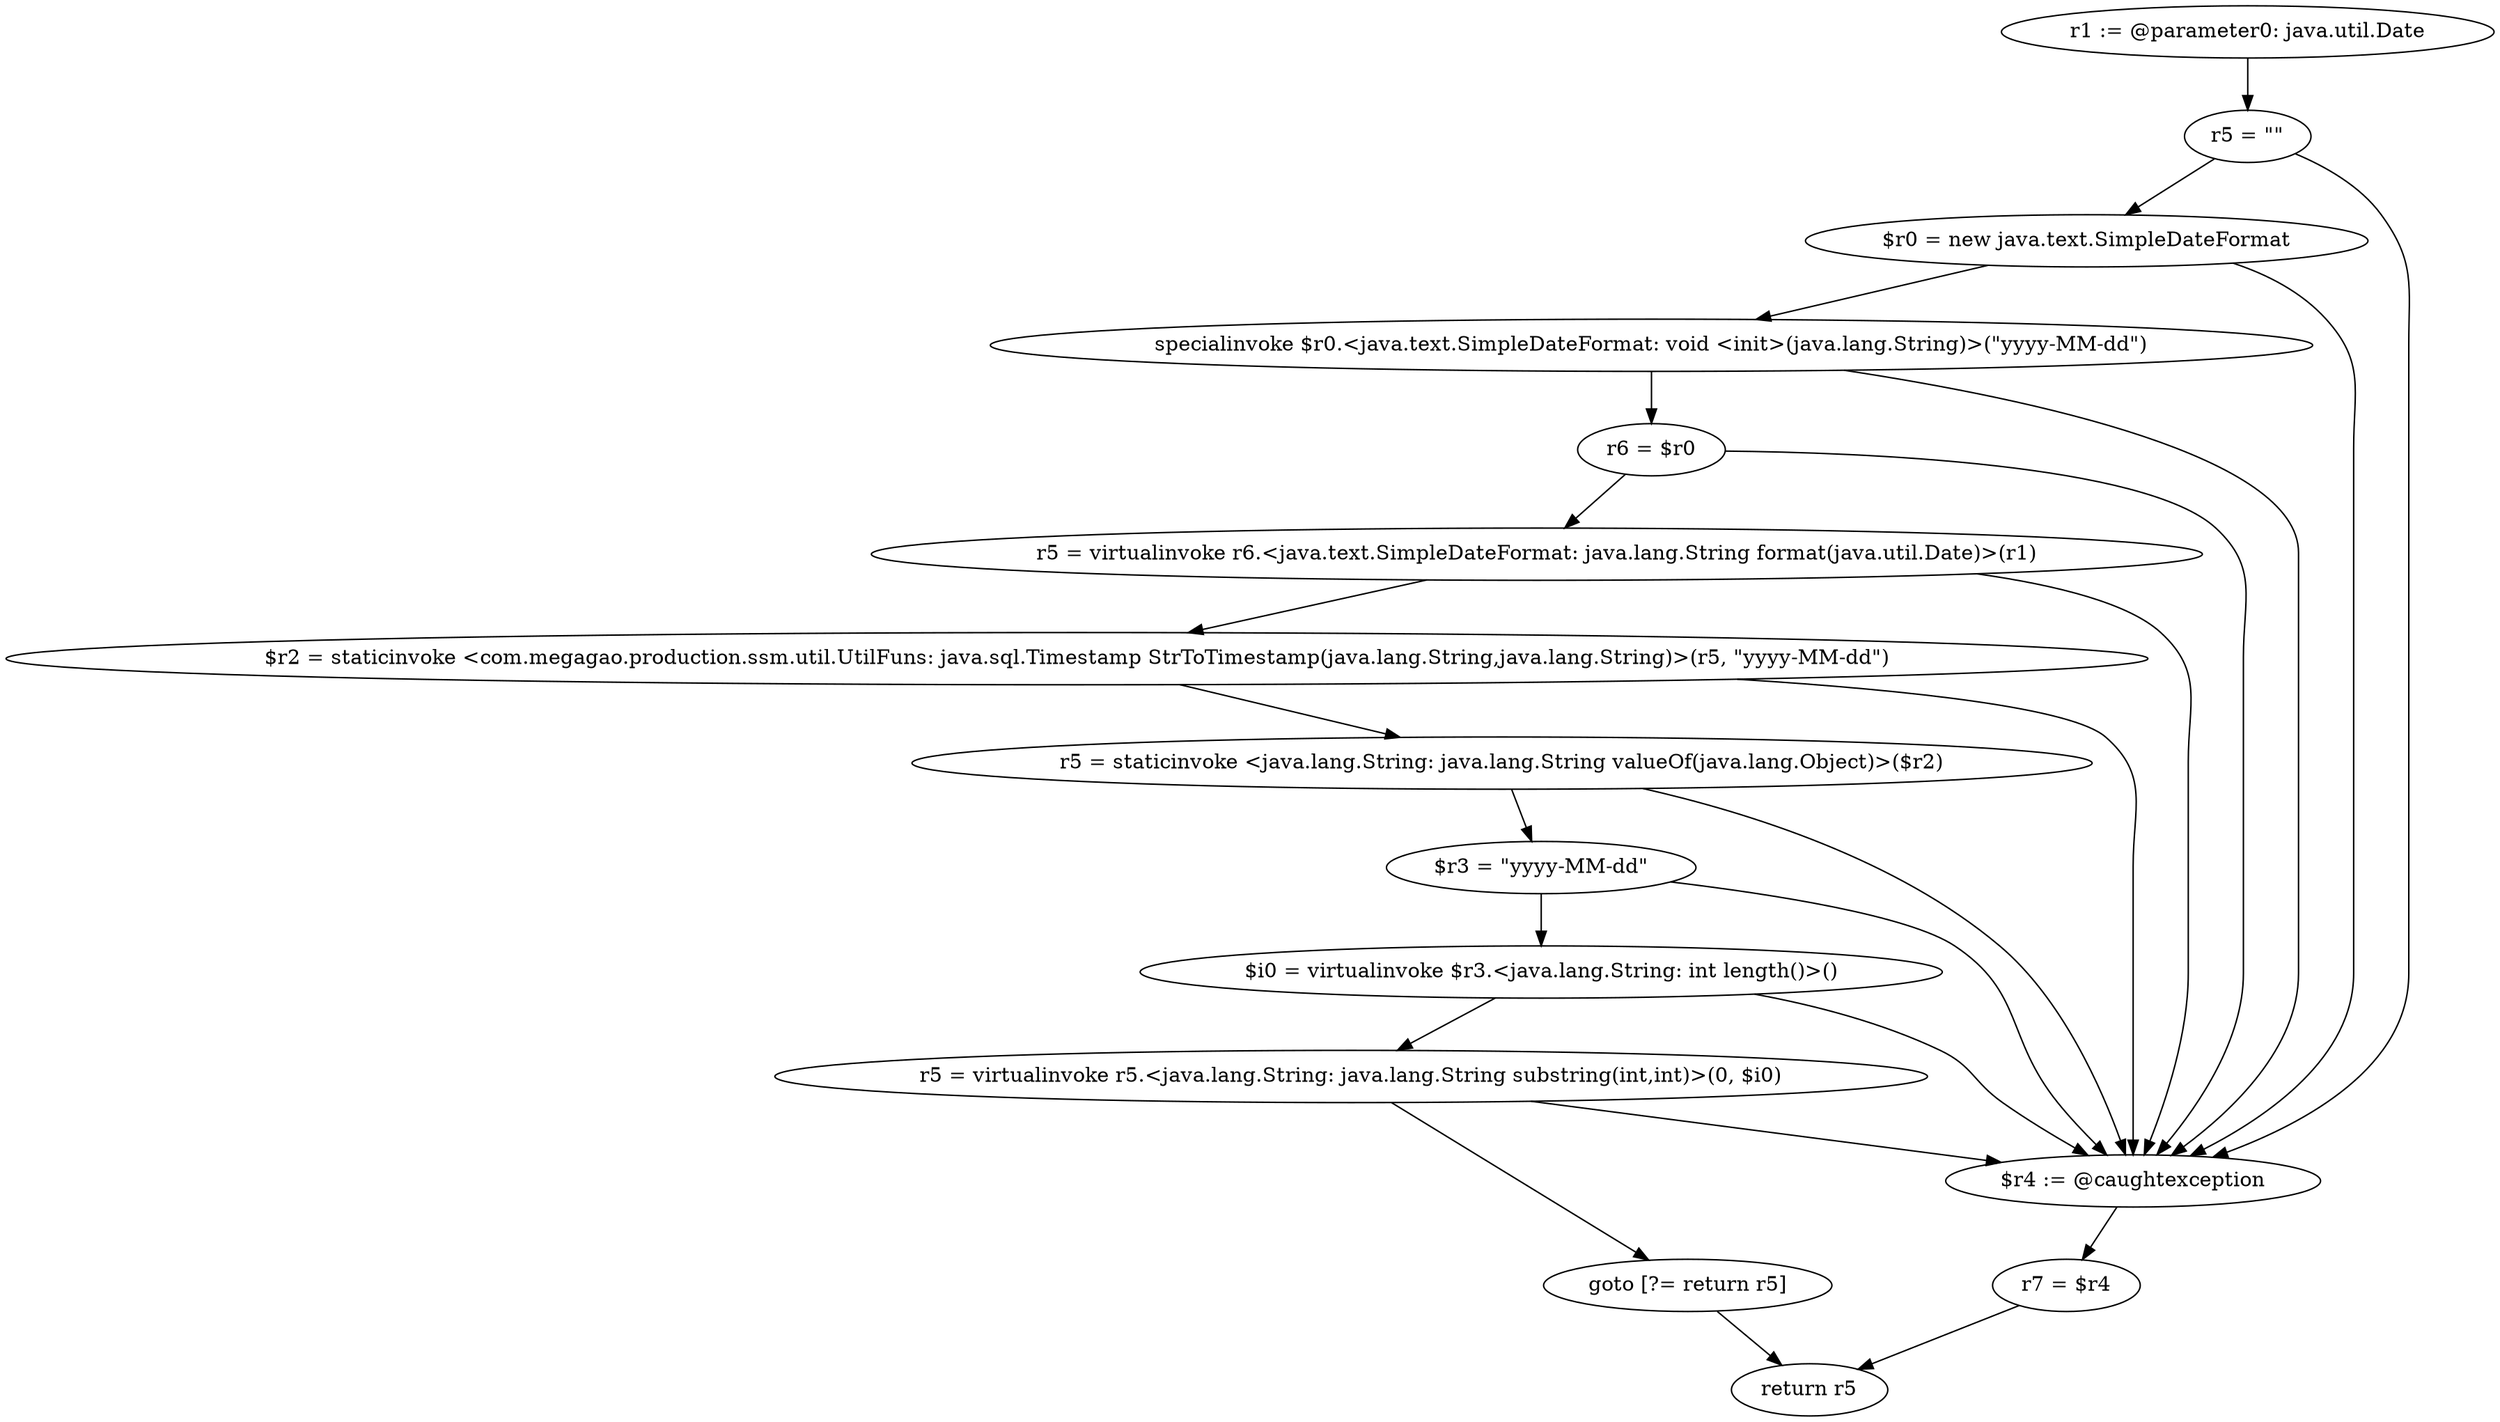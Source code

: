 digraph "unitGraph" {
    "r1 := @parameter0: java.util.Date"
    "r5 = \"\""
    "$r0 = new java.text.SimpleDateFormat"
    "specialinvoke $r0.<java.text.SimpleDateFormat: void <init>(java.lang.String)>(\"yyyy-MM-dd\")"
    "r6 = $r0"
    "r5 = virtualinvoke r6.<java.text.SimpleDateFormat: java.lang.String format(java.util.Date)>(r1)"
    "$r2 = staticinvoke <com.megagao.production.ssm.util.UtilFuns: java.sql.Timestamp StrToTimestamp(java.lang.String,java.lang.String)>(r5, \"yyyy-MM-dd\")"
    "r5 = staticinvoke <java.lang.String: java.lang.String valueOf(java.lang.Object)>($r2)"
    "$r3 = \"yyyy-MM-dd\""
    "$i0 = virtualinvoke $r3.<java.lang.String: int length()>()"
    "r5 = virtualinvoke r5.<java.lang.String: java.lang.String substring(int,int)>(0, $i0)"
    "goto [?= return r5]"
    "$r4 := @caughtexception"
    "r7 = $r4"
    "return r5"
    "r1 := @parameter0: java.util.Date"->"r5 = \"\"";
    "r5 = \"\""->"$r0 = new java.text.SimpleDateFormat";
    "r5 = \"\""->"$r4 := @caughtexception";
    "$r0 = new java.text.SimpleDateFormat"->"specialinvoke $r0.<java.text.SimpleDateFormat: void <init>(java.lang.String)>(\"yyyy-MM-dd\")";
    "$r0 = new java.text.SimpleDateFormat"->"$r4 := @caughtexception";
    "specialinvoke $r0.<java.text.SimpleDateFormat: void <init>(java.lang.String)>(\"yyyy-MM-dd\")"->"r6 = $r0";
    "specialinvoke $r0.<java.text.SimpleDateFormat: void <init>(java.lang.String)>(\"yyyy-MM-dd\")"->"$r4 := @caughtexception";
    "r6 = $r0"->"r5 = virtualinvoke r6.<java.text.SimpleDateFormat: java.lang.String format(java.util.Date)>(r1)";
    "r6 = $r0"->"$r4 := @caughtexception";
    "r5 = virtualinvoke r6.<java.text.SimpleDateFormat: java.lang.String format(java.util.Date)>(r1)"->"$r2 = staticinvoke <com.megagao.production.ssm.util.UtilFuns: java.sql.Timestamp StrToTimestamp(java.lang.String,java.lang.String)>(r5, \"yyyy-MM-dd\")";
    "r5 = virtualinvoke r6.<java.text.SimpleDateFormat: java.lang.String format(java.util.Date)>(r1)"->"$r4 := @caughtexception";
    "$r2 = staticinvoke <com.megagao.production.ssm.util.UtilFuns: java.sql.Timestamp StrToTimestamp(java.lang.String,java.lang.String)>(r5, \"yyyy-MM-dd\")"->"r5 = staticinvoke <java.lang.String: java.lang.String valueOf(java.lang.Object)>($r2)";
    "$r2 = staticinvoke <com.megagao.production.ssm.util.UtilFuns: java.sql.Timestamp StrToTimestamp(java.lang.String,java.lang.String)>(r5, \"yyyy-MM-dd\")"->"$r4 := @caughtexception";
    "r5 = staticinvoke <java.lang.String: java.lang.String valueOf(java.lang.Object)>($r2)"->"$r3 = \"yyyy-MM-dd\"";
    "r5 = staticinvoke <java.lang.String: java.lang.String valueOf(java.lang.Object)>($r2)"->"$r4 := @caughtexception";
    "$r3 = \"yyyy-MM-dd\""->"$i0 = virtualinvoke $r3.<java.lang.String: int length()>()";
    "$r3 = \"yyyy-MM-dd\""->"$r4 := @caughtexception";
    "$i0 = virtualinvoke $r3.<java.lang.String: int length()>()"->"r5 = virtualinvoke r5.<java.lang.String: java.lang.String substring(int,int)>(0, $i0)";
    "$i0 = virtualinvoke $r3.<java.lang.String: int length()>()"->"$r4 := @caughtexception";
    "r5 = virtualinvoke r5.<java.lang.String: java.lang.String substring(int,int)>(0, $i0)"->"goto [?= return r5]";
    "r5 = virtualinvoke r5.<java.lang.String: java.lang.String substring(int,int)>(0, $i0)"->"$r4 := @caughtexception";
    "goto [?= return r5]"->"return r5";
    "$r4 := @caughtexception"->"r7 = $r4";
    "r7 = $r4"->"return r5";
}
